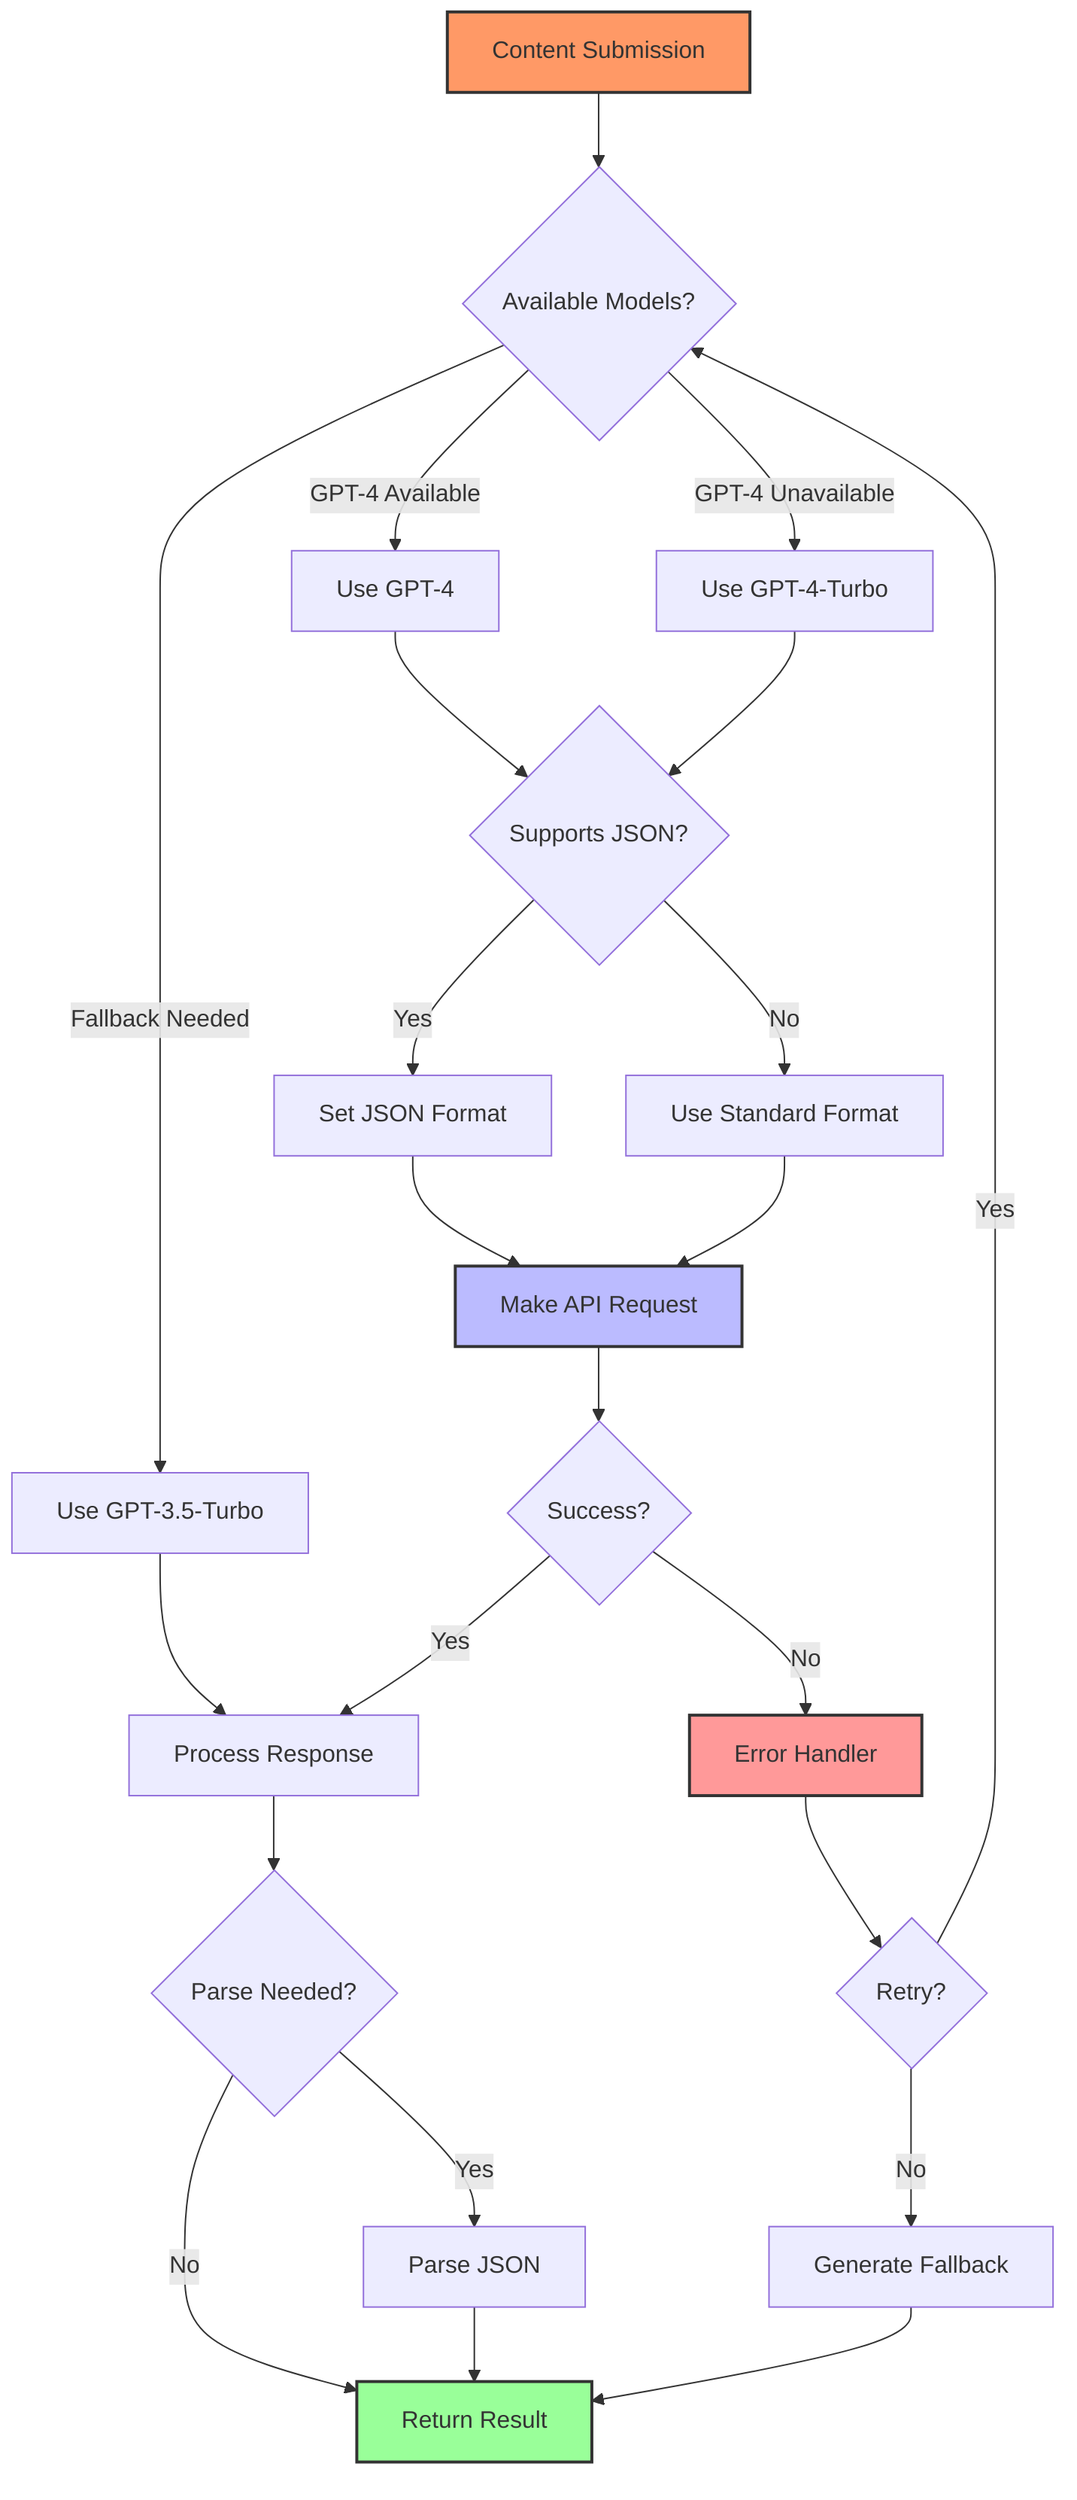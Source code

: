 graph TD
    Start[Content Submission] --> ModelCheck{Available Models?}
    
    ModelCheck -->|GPT-4 Available| GPT4[Use GPT-4]
    ModelCheck -->|GPT-4 Unavailable| GPT4Turbo[Use GPT-4-Turbo]
    ModelCheck -->|Fallback Needed| GPT3[Use GPT-3.5-Turbo]
    
    GPT4 --> FormatCheck{Supports JSON?}
    GPT4Turbo --> FormatCheck
    GPT3 --> ProcessResponse[Process Response]
    
    FormatCheck -->|Yes| JsonFormat[Set JSON Format]
    FormatCheck -->|No| StandardFormat[Use Standard Format]
    
    JsonFormat --> MakeRequest[Make API Request]
    StandardFormat --> MakeRequest
    
    MakeRequest --> ApiSuccess{Success?}
    
    ApiSuccess -->|Yes| ProcessResponse
    ApiSuccess -->|No| ErrorHandler[Error Handler]
    
    ErrorHandler --> RetryCheck{Retry?}
    RetryCheck -->|Yes| ModelCheck
    RetryCheck -->|No| FallbackResponse[Generate Fallback]
    
    ProcessResponse --> ParseCheck{Parse Needed?}
    ParseCheck -->|Yes| ParseJson[Parse JSON]
    ParseCheck -->|No| ReturnResult[Return Result]
    
    ParseJson --> ReturnResult
    FallbackResponse --> ReturnResult
    
    style Start fill:#f96,stroke:#333,stroke-width:2px
    style MakeRequest fill:#bbf,stroke:#333,stroke-width:2px
    style ErrorHandler fill:#f99,stroke:#333,stroke-width:2px
    style ReturnResult fill:#9f9,stroke:#333,stroke-width:2px